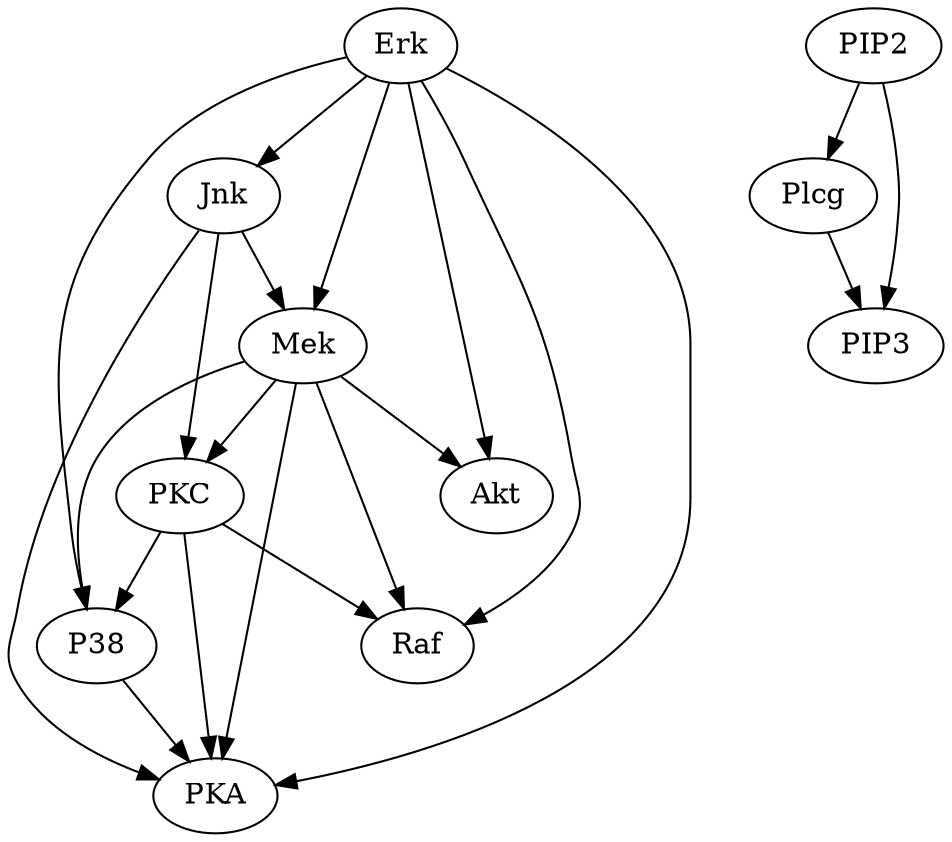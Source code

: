 digraph G {
    "Erk" -> "PKA";
    "Jnk" -> "PKA";
    "Mek" -> "PKA";
    "P38" -> "PKA";
    "PKC" -> "PKA";
    "Erk" -> "Mek";
    "Jnk" -> "Mek";
    "Erk" -> "Jnk";
    "Erk" -> "Raf";
    "Mek" -> "Raf";
    "PKC" -> "Raf";
    "PIP2" -> "Plcg";
    "PIP2" -> "PIP3";
    "Plcg" -> "PIP3";
    "Erk" -> "P38";
    "Mek" -> "P38";
    "PKC" -> "P38";
    "Jnk" -> "PKC";
    "Mek" -> "PKC";
    "Erk" -> "Akt";
    "Mek" -> "Akt";
}
